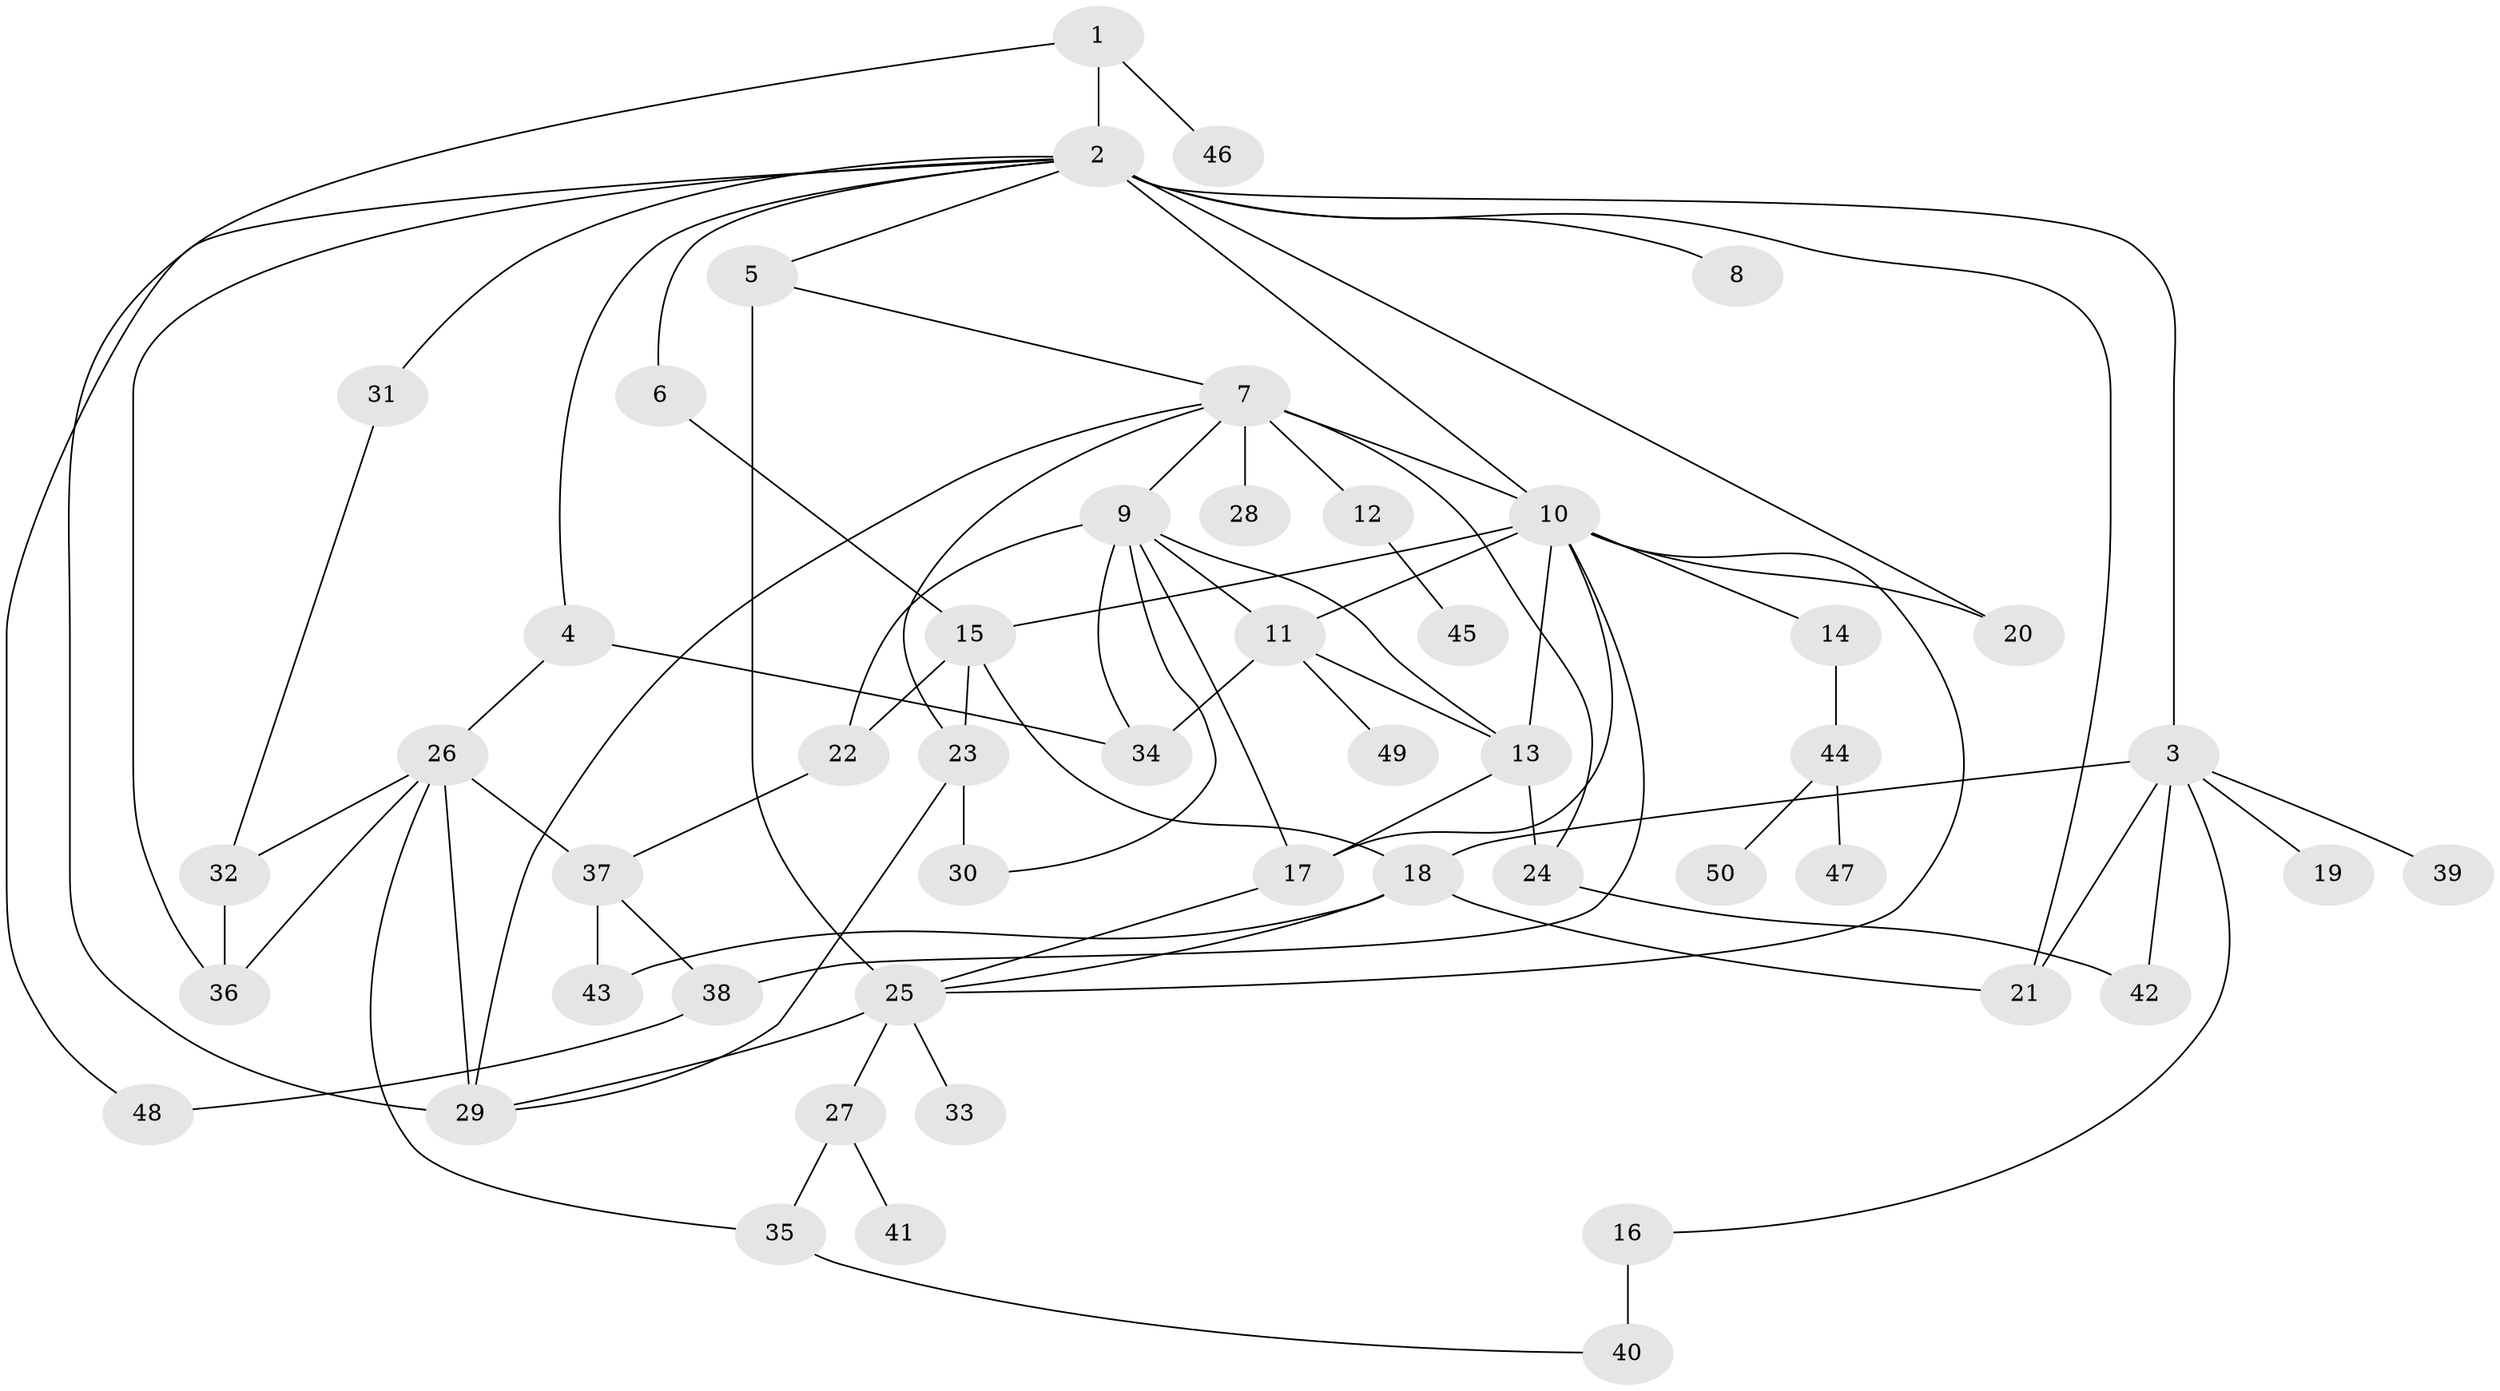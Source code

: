 // original degree distribution, {3: 0.05737704918032787, 15: 0.01639344262295082, 9: 0.02459016393442623, 7: 0.00819672131147541, 13: 0.00819672131147541, 2: 0.2459016393442623, 1: 0.48360655737704916, 8: 0.00819672131147541, 5: 0.02459016393442623, 6: 0.03278688524590164, 4: 0.08196721311475409, 12: 0.00819672131147541}
// Generated by graph-tools (version 1.1) at 2025/50/03/04/25 22:50:11]
// undirected, 50 vertices, 83 edges
graph export_dot {
  node [color=gray90,style=filled];
  1;
  2;
  3;
  4;
  5;
  6;
  7;
  8;
  9;
  10;
  11;
  12;
  13;
  14;
  15;
  16;
  17;
  18;
  19;
  20;
  21;
  22;
  23;
  24;
  25;
  26;
  27;
  28;
  29;
  30;
  31;
  32;
  33;
  34;
  35;
  36;
  37;
  38;
  39;
  40;
  41;
  42;
  43;
  44;
  45;
  46;
  47;
  48;
  49;
  50;
  1 -- 2 [weight=1.0];
  1 -- 29 [weight=1.0];
  1 -- 46 [weight=1.0];
  2 -- 3 [weight=1.0];
  2 -- 4 [weight=1.0];
  2 -- 5 [weight=1.0];
  2 -- 6 [weight=1.0];
  2 -- 8 [weight=1.0];
  2 -- 10 [weight=1.0];
  2 -- 20 [weight=3.0];
  2 -- 21 [weight=1.0];
  2 -- 31 [weight=1.0];
  2 -- 36 [weight=1.0];
  2 -- 48 [weight=1.0];
  3 -- 16 [weight=1.0];
  3 -- 18 [weight=1.0];
  3 -- 19 [weight=1.0];
  3 -- 21 [weight=1.0];
  3 -- 39 [weight=1.0];
  3 -- 42 [weight=2.0];
  4 -- 26 [weight=1.0];
  4 -- 34 [weight=4.0];
  5 -- 7 [weight=1.0];
  5 -- 25 [weight=6.0];
  6 -- 15 [weight=1.0];
  7 -- 9 [weight=1.0];
  7 -- 10 [weight=1.0];
  7 -- 12 [weight=1.0];
  7 -- 23 [weight=2.0];
  7 -- 24 [weight=1.0];
  7 -- 28 [weight=4.0];
  7 -- 29 [weight=1.0];
  9 -- 11 [weight=1.0];
  9 -- 13 [weight=1.0];
  9 -- 17 [weight=1.0];
  9 -- 22 [weight=1.0];
  9 -- 30 [weight=1.0];
  9 -- 34 [weight=1.0];
  10 -- 11 [weight=1.0];
  10 -- 13 [weight=5.0];
  10 -- 14 [weight=1.0];
  10 -- 15 [weight=1.0];
  10 -- 17 [weight=1.0];
  10 -- 20 [weight=1.0];
  10 -- 25 [weight=1.0];
  10 -- 38 [weight=1.0];
  11 -- 13 [weight=1.0];
  11 -- 34 [weight=1.0];
  11 -- 49 [weight=1.0];
  12 -- 45 [weight=1.0];
  13 -- 17 [weight=1.0];
  13 -- 24 [weight=1.0];
  14 -- 44 [weight=1.0];
  15 -- 18 [weight=1.0];
  15 -- 22 [weight=1.0];
  15 -- 23 [weight=1.0];
  16 -- 40 [weight=2.0];
  17 -- 25 [weight=1.0];
  18 -- 21 [weight=1.0];
  18 -- 25 [weight=1.0];
  18 -- 43 [weight=1.0];
  22 -- 37 [weight=1.0];
  23 -- 29 [weight=1.0];
  23 -- 30 [weight=3.0];
  24 -- 42 [weight=1.0];
  25 -- 27 [weight=1.0];
  25 -- 29 [weight=1.0];
  25 -- 33 [weight=1.0];
  26 -- 29 [weight=5.0];
  26 -- 32 [weight=1.0];
  26 -- 35 [weight=1.0];
  26 -- 36 [weight=1.0];
  26 -- 37 [weight=1.0];
  27 -- 35 [weight=1.0];
  27 -- 41 [weight=1.0];
  31 -- 32 [weight=1.0];
  32 -- 36 [weight=2.0];
  35 -- 40 [weight=1.0];
  37 -- 38 [weight=1.0];
  37 -- 43 [weight=1.0];
  38 -- 48 [weight=1.0];
  44 -- 47 [weight=1.0];
  44 -- 50 [weight=1.0];
}
